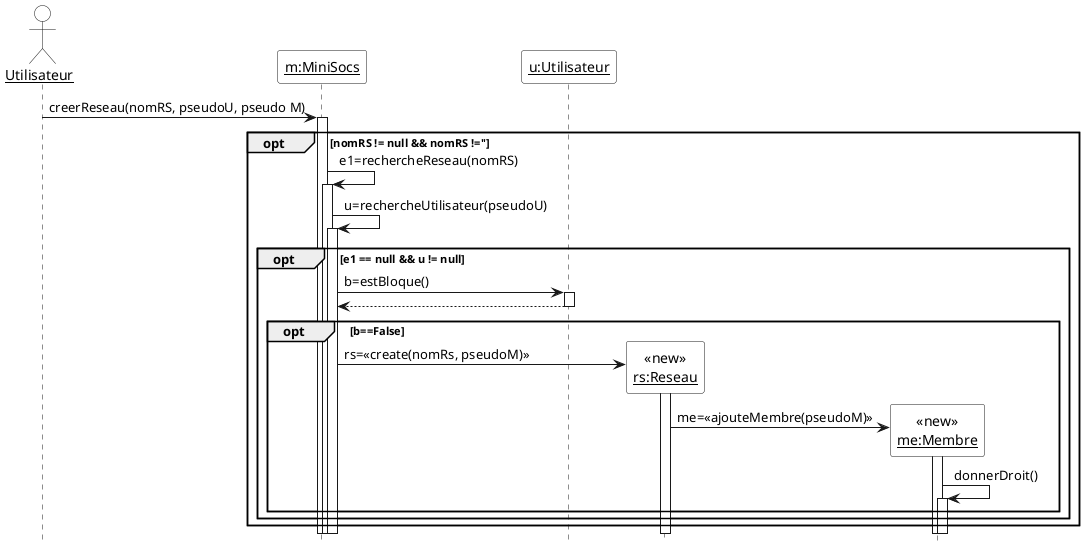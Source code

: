 @startuml

'Diagramme de séquence (PlantUML)'

'Configuration charte graphique'
hide footbox
skinparam sequenceParticipantBackgroundColor White
skinparam sequenceActorBackgroundColor White

'Déclaration des acteurs et des participants (déjà existants avant la séquence)'
actor "__Utilisateur__" as user
participant "__m:MiniSocs__" as m
participant "__u:Utilisateur__" as u

'Séquene avec les messages, les créations de participants, etc.'
user -> m ++ : creerReseau(nomRS, pseudoU, pseudo M)
opt nomRS != null && nomRS !=''
	m-> m++ : e1=rechercheReseau(nomRS)
	m -> m ++ : u=rechercheUtilisateur(pseudoU)
	opt e1 == null && u != null
		m -> u ++ : b=estBloque()
		return
		opt b==False
    		create "<<new>>\n__rs:Reseau__" as rs
    		m -> "__rs:Reseau__" as rs ++ : rs=<<create(nomRs, pseudoM)>>
    		create  "<<new>>\n__me:Membre__" as me
    		rs -> "__me:Membre__" as me ++ : me=<<ajouteMembre(pseudoM)>>
    		me -> me ++ : donnerDroit()
  end
end
end

@enduml
